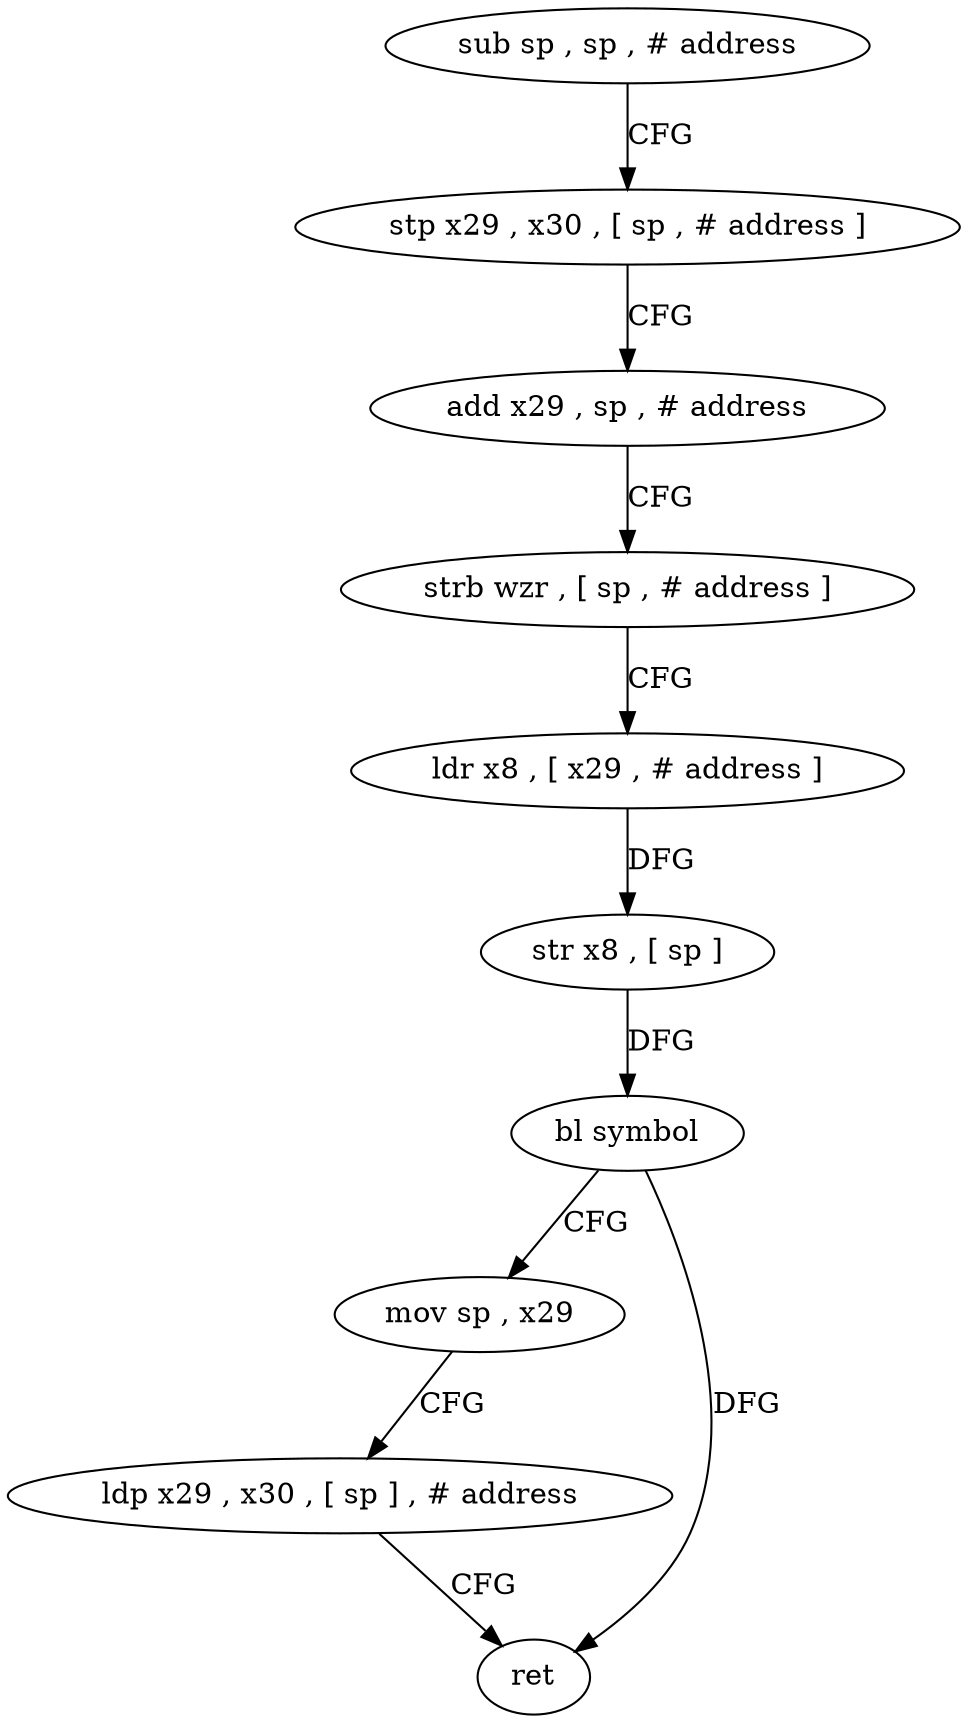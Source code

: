 digraph "func" {
"4369944" [label = "sub sp , sp , # address" ]
"4369948" [label = "stp x29 , x30 , [ sp , # address ]" ]
"4369952" [label = "add x29 , sp , # address" ]
"4369956" [label = "strb wzr , [ sp , # address ]" ]
"4369960" [label = "ldr x8 , [ x29 , # address ]" ]
"4369964" [label = "str x8 , [ sp ]" ]
"4369968" [label = "bl symbol" ]
"4369972" [label = "mov sp , x29" ]
"4369976" [label = "ldp x29 , x30 , [ sp ] , # address" ]
"4369980" [label = "ret" ]
"4369944" -> "4369948" [ label = "CFG" ]
"4369948" -> "4369952" [ label = "CFG" ]
"4369952" -> "4369956" [ label = "CFG" ]
"4369956" -> "4369960" [ label = "CFG" ]
"4369960" -> "4369964" [ label = "DFG" ]
"4369964" -> "4369968" [ label = "DFG" ]
"4369968" -> "4369972" [ label = "CFG" ]
"4369968" -> "4369980" [ label = "DFG" ]
"4369972" -> "4369976" [ label = "CFG" ]
"4369976" -> "4369980" [ label = "CFG" ]
}
